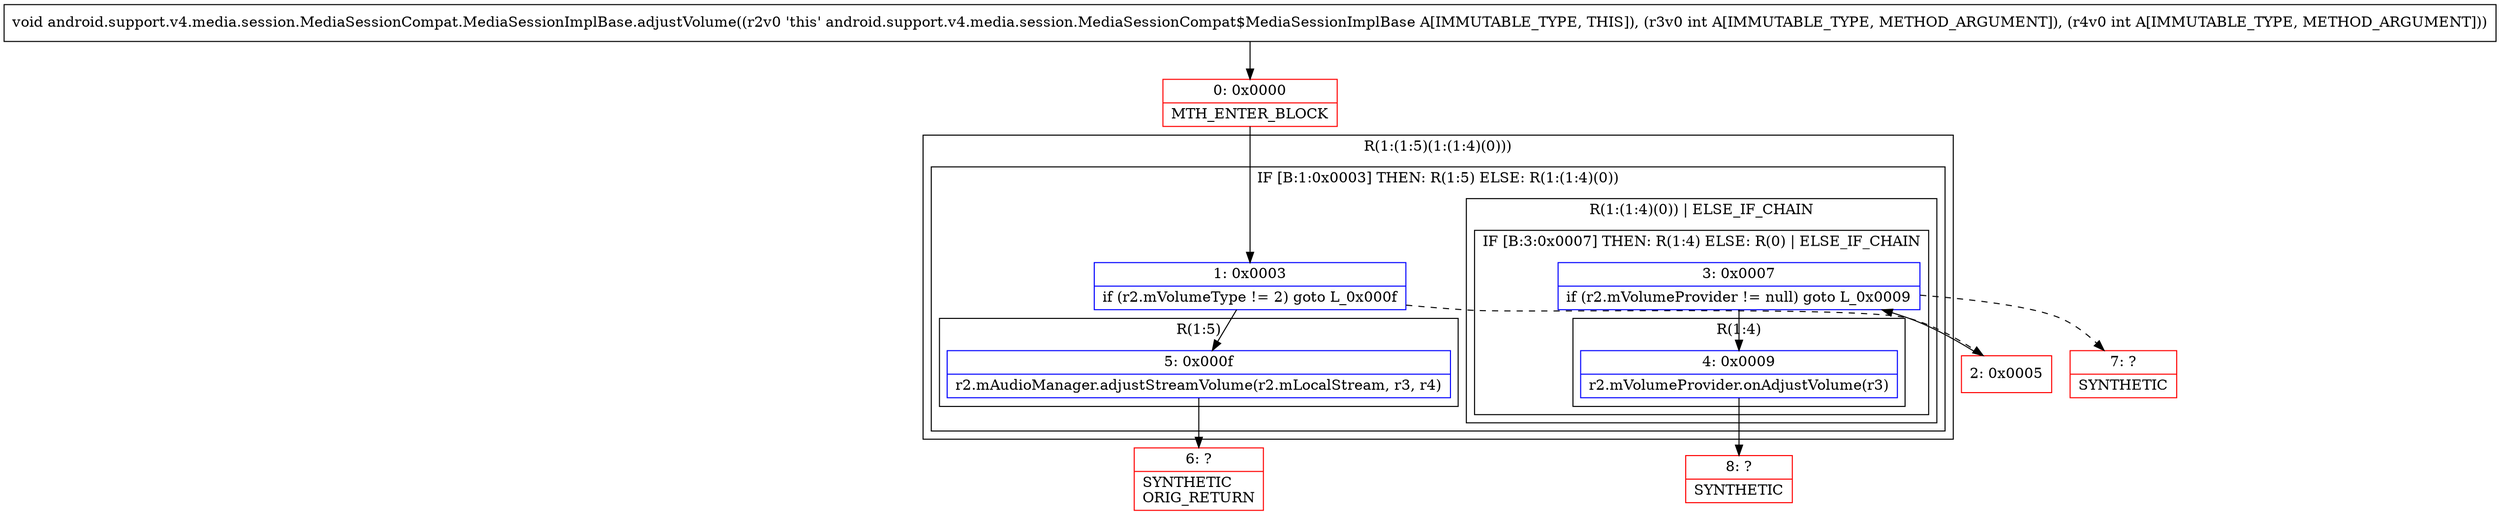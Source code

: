 digraph "CFG forandroid.support.v4.media.session.MediaSessionCompat.MediaSessionImplBase.adjustVolume(II)V" {
subgraph cluster_Region_265829442 {
label = "R(1:(1:5)(1:(1:4)(0)))";
node [shape=record,color=blue];
subgraph cluster_IfRegion_1839010266 {
label = "IF [B:1:0x0003] THEN: R(1:5) ELSE: R(1:(1:4)(0))";
node [shape=record,color=blue];
Node_1 [shape=record,label="{1\:\ 0x0003|if (r2.mVolumeType != 2) goto L_0x000f\l}"];
subgraph cluster_Region_529802734 {
label = "R(1:5)";
node [shape=record,color=blue];
Node_5 [shape=record,label="{5\:\ 0x000f|r2.mAudioManager.adjustStreamVolume(r2.mLocalStream, r3, r4)\l}"];
}
subgraph cluster_Region_1362665556 {
label = "R(1:(1:4)(0)) | ELSE_IF_CHAIN\l";
node [shape=record,color=blue];
subgraph cluster_IfRegion_525118493 {
label = "IF [B:3:0x0007] THEN: R(1:4) ELSE: R(0) | ELSE_IF_CHAIN\l";
node [shape=record,color=blue];
Node_3 [shape=record,label="{3\:\ 0x0007|if (r2.mVolumeProvider != null) goto L_0x0009\l}"];
subgraph cluster_Region_450522607 {
label = "R(1:4)";
node [shape=record,color=blue];
Node_4 [shape=record,label="{4\:\ 0x0009|r2.mVolumeProvider.onAdjustVolume(r3)\l}"];
}
subgraph cluster_Region_618627087 {
label = "R(0)";
node [shape=record,color=blue];
}
}
}
}
}
Node_0 [shape=record,color=red,label="{0\:\ 0x0000|MTH_ENTER_BLOCK\l}"];
Node_2 [shape=record,color=red,label="{2\:\ 0x0005}"];
Node_6 [shape=record,color=red,label="{6\:\ ?|SYNTHETIC\lORIG_RETURN\l}"];
Node_7 [shape=record,color=red,label="{7\:\ ?|SYNTHETIC\l}"];
Node_8 [shape=record,color=red,label="{8\:\ ?|SYNTHETIC\l}"];
MethodNode[shape=record,label="{void android.support.v4.media.session.MediaSessionCompat.MediaSessionImplBase.adjustVolume((r2v0 'this' android.support.v4.media.session.MediaSessionCompat$MediaSessionImplBase A[IMMUTABLE_TYPE, THIS]), (r3v0 int A[IMMUTABLE_TYPE, METHOD_ARGUMENT]), (r4v0 int A[IMMUTABLE_TYPE, METHOD_ARGUMENT])) }"];
MethodNode -> Node_0;
Node_1 -> Node_2[style=dashed];
Node_1 -> Node_5;
Node_5 -> Node_6;
Node_3 -> Node_4;
Node_3 -> Node_7[style=dashed];
Node_4 -> Node_8;
Node_0 -> Node_1;
Node_2 -> Node_3;
}

